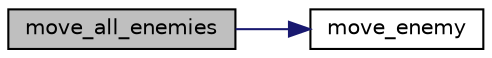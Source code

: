 digraph "move_all_enemies"
{
 // LATEX_PDF_SIZE
  edge [fontname="Helvetica",fontsize="10",labelfontname="Helvetica",labelfontsize="10"];
  node [fontname="Helvetica",fontsize="10",shape=record];
  rankdir="LR";
  Node1 [label="move_all_enemies",height=0.2,width=0.4,color="black", fillcolor="grey75", style="filled", fontcolor="black",tooltip="Moves all enemies, according to the parameters passed to the function."];
  Node1 -> Node2 [color="midnightblue",fontsize="10",style="solid",fontname="Helvetica"];
  Node2 [label="move_enemy",height=0.2,width=0.4,color="black", fillcolor="white", style="filled",URL="$group__logic.html#gab627b7bd210cd021e9cb4886c45fd31c",tooltip="Moves a single enemy, according to the parameters passed to the function."];
}
